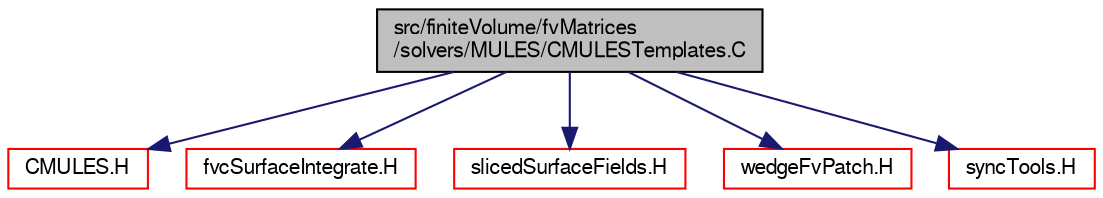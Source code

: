 digraph "src/finiteVolume/fvMatrices/solvers/MULES/CMULESTemplates.C"
{
  bgcolor="transparent";
  edge [fontname="FreeSans",fontsize="10",labelfontname="FreeSans",labelfontsize="10"];
  node [fontname="FreeSans",fontsize="10",shape=record];
  Node0 [label="src/finiteVolume/fvMatrices\l/solvers/MULES/CMULESTemplates.C",height=0.2,width=0.4,color="black", fillcolor="grey75", style="filled", fontcolor="black"];
  Node0 -> Node1 [color="midnightblue",fontsize="10",style="solid",fontname="FreeSans"];
  Node1 [label="CMULES.H",height=0.2,width=0.4,color="red",URL="$a03302.html",tooltip="CMULES: Multidimensional universal limiter for explicit corrected implicit solution. "];
  Node0 -> Node144 [color="midnightblue",fontsize="10",style="solid",fontname="FreeSans"];
  Node144 [label="fvcSurfaceIntegrate.H",height=0.2,width=0.4,color="red",URL="$a03044.html",tooltip="Surface integrate surfaceField creating a volField. Surface sum a surfaceField creating a volField..."];
  Node0 -> Node145 [color="midnightblue",fontsize="10",style="solid",fontname="FreeSans"];
  Node145 [label="slicedSurfaceFields.H",height=0.2,width=0.4,color="red",URL="$a02726.html"];
  Node0 -> Node315 [color="midnightblue",fontsize="10",style="solid",fontname="FreeSans"];
  Node315 [label="wedgeFvPatch.H",height=0.2,width=0.4,color="red",URL="$a03644.html"];
  Node0 -> Node317 [color="midnightblue",fontsize="10",style="solid",fontname="FreeSans"];
  Node317 [label="syncTools.H",height=0.2,width=0.4,color="red",URL="$a11768.html"];
}
